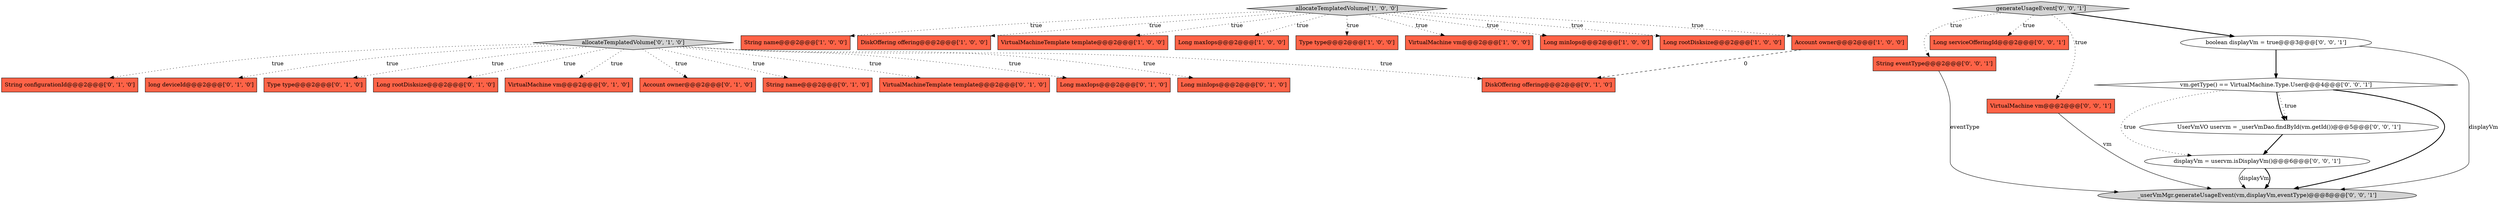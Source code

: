 digraph {
15 [style = filled, label = "Long minIops@@@2@@@['0', '1', '0']", fillcolor = tomato, shape = box image = "AAA0AAABBB2BBB"];
18 [style = filled, label = "String configurationId@@@2@@@['0', '1', '0']", fillcolor = tomato, shape = box image = "AAA0AAABBB2BBB"];
22 [style = filled, label = "vm.getType() == VirtualMachine.Type.User@@@4@@@['0', '0', '1']", fillcolor = white, shape = diamond image = "AAA0AAABBB3BBB"];
25 [style = filled, label = "displayVm = uservm.isDisplayVm()@@@6@@@['0', '0', '1']", fillcolor = white, shape = ellipse image = "AAA0AAABBB3BBB"];
19 [style = filled, label = "long deviceId@@@2@@@['0', '1', '0']", fillcolor = tomato, shape = box image = "AAA0AAABBB2BBB"];
16 [style = filled, label = "Type type@@@2@@@['0', '1', '0']", fillcolor = tomato, shape = box image = "AAA0AAABBB2BBB"];
17 [style = filled, label = "Long rootDisksize@@@2@@@['0', '1', '0']", fillcolor = tomato, shape = box image = "AAA0AAABBB2BBB"];
10 [style = filled, label = "VirtualMachine vm@@@2@@@['0', '1', '0']", fillcolor = tomato, shape = box image = "AAA0AAABBB2BBB"];
1 [style = filled, label = "String name@@@2@@@['1', '0', '0']", fillcolor = tomato, shape = box image = "AAA0AAABBB1BBB"];
21 [style = filled, label = "DiskOffering offering@@@2@@@['0', '1', '0']", fillcolor = tomato, shape = box image = "AAA1AAABBB2BBB"];
13 [style = filled, label = "allocateTemplatedVolume['0', '1', '0']", fillcolor = lightgray, shape = diamond image = "AAA0AAABBB2BBB"];
4 [style = filled, label = "DiskOffering offering@@@2@@@['1', '0', '0']", fillcolor = tomato, shape = box image = "AAA0AAABBB1BBB"];
30 [style = filled, label = "String eventType@@@2@@@['0', '0', '1']", fillcolor = tomato, shape = box image = "AAA0AAABBB3BBB"];
29 [style = filled, label = "Long serviceOfferingId@@@2@@@['0', '0', '1']", fillcolor = tomato, shape = box image = "AAA0AAABBB3BBB"];
12 [style = filled, label = "Account owner@@@2@@@['0', '1', '0']", fillcolor = tomato, shape = box image = "AAA0AAABBB2BBB"];
8 [style = filled, label = "VirtualMachineTemplate template@@@2@@@['1', '0', '0']", fillcolor = tomato, shape = box image = "AAA0AAABBB1BBB"];
27 [style = filled, label = "_userVmMgr.generateUsageEvent(vm,displayVm,eventType)@@@8@@@['0', '0', '1']", fillcolor = lightgray, shape = ellipse image = "AAA0AAABBB3BBB"];
24 [style = filled, label = "VirtualMachine vm@@@2@@@['0', '0', '1']", fillcolor = tomato, shape = box image = "AAA0AAABBB3BBB"];
0 [style = filled, label = "Long maxIops@@@2@@@['1', '0', '0']", fillcolor = tomato, shape = box image = "AAA0AAABBB1BBB"];
3 [style = filled, label = "Type type@@@2@@@['1', '0', '0']", fillcolor = tomato, shape = box image = "AAA0AAABBB1BBB"];
7 [style = filled, label = "allocateTemplatedVolume['1', '0', '0']", fillcolor = lightgray, shape = diamond image = "AAA0AAABBB1BBB"];
6 [style = filled, label = "VirtualMachine vm@@@2@@@['1', '0', '0']", fillcolor = tomato, shape = box image = "AAA0AAABBB1BBB"];
14 [style = filled, label = "String name@@@2@@@['0', '1', '0']", fillcolor = tomato, shape = box image = "AAA0AAABBB2BBB"];
20 [style = filled, label = "VirtualMachineTemplate template@@@2@@@['0', '1', '0']", fillcolor = tomato, shape = box image = "AAA0AAABBB2BBB"];
2 [style = filled, label = "Long minIops@@@2@@@['1', '0', '0']", fillcolor = tomato, shape = box image = "AAA0AAABBB1BBB"];
5 [style = filled, label = "Long rootDisksize@@@2@@@['1', '0', '0']", fillcolor = tomato, shape = box image = "AAA0AAABBB1BBB"];
26 [style = filled, label = "boolean displayVm = true@@@3@@@['0', '0', '1']", fillcolor = white, shape = ellipse image = "AAA0AAABBB3BBB"];
11 [style = filled, label = "Long maxIops@@@2@@@['0', '1', '0']", fillcolor = tomato, shape = box image = "AAA0AAABBB2BBB"];
23 [style = filled, label = "UserVmVO uservm = _userVmDao.findById(vm.getId())@@@5@@@['0', '0', '1']", fillcolor = white, shape = ellipse image = "AAA0AAABBB3BBB"];
28 [style = filled, label = "generateUsageEvent['0', '0', '1']", fillcolor = lightgray, shape = diamond image = "AAA0AAABBB3BBB"];
9 [style = filled, label = "Account owner@@@2@@@['1', '0', '0']", fillcolor = tomato, shape = box image = "AAA1AAABBB1BBB"];
7->2 [style = dotted, label="true"];
13->16 [style = dotted, label="true"];
7->6 [style = dotted, label="true"];
13->17 [style = dotted, label="true"];
13->18 [style = dotted, label="true"];
23->25 [style = bold, label=""];
22->23 [style = dotted, label="true"];
13->12 [style = dotted, label="true"];
13->20 [style = dotted, label="true"];
22->25 [style = dotted, label="true"];
24->27 [style = solid, label="vm"];
13->19 [style = dotted, label="true"];
25->27 [style = solid, label="displayVm"];
28->26 [style = bold, label=""];
7->9 [style = dotted, label="true"];
7->0 [style = dotted, label="true"];
13->10 [style = dotted, label="true"];
22->23 [style = bold, label=""];
26->22 [style = bold, label=""];
7->5 [style = dotted, label="true"];
28->29 [style = dotted, label="true"];
25->27 [style = bold, label=""];
28->30 [style = dotted, label="true"];
28->24 [style = dotted, label="true"];
22->27 [style = bold, label=""];
13->21 [style = dotted, label="true"];
7->3 [style = dotted, label="true"];
9->21 [style = dashed, label="0"];
7->4 [style = dotted, label="true"];
13->11 [style = dotted, label="true"];
13->15 [style = dotted, label="true"];
7->1 [style = dotted, label="true"];
7->8 [style = dotted, label="true"];
13->14 [style = dotted, label="true"];
30->27 [style = solid, label="eventType"];
26->27 [style = solid, label="displayVm"];
}
